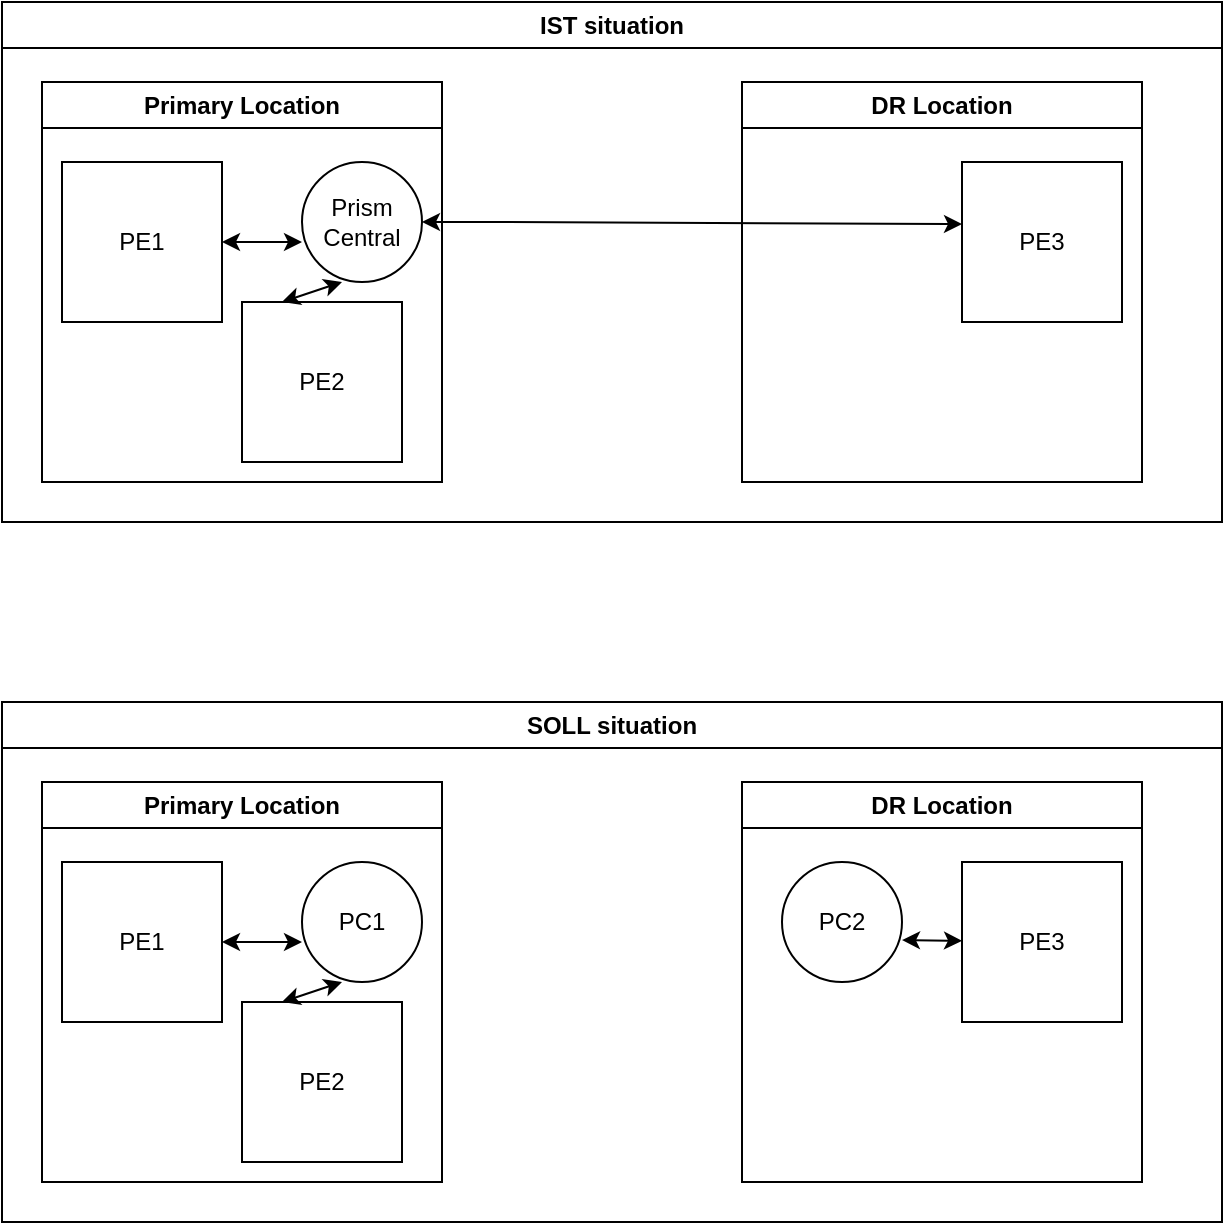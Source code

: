 <mxfile version="24.9.3">
  <diagram name="Pagina-1" id="wGSwFEroQtITKu6cOerQ">
    <mxGraphModel dx="1946" dy="978" grid="1" gridSize="10" guides="1" tooltips="1" connect="1" arrows="1" fold="1" page="1" pageScale="1" pageWidth="827" pageHeight="1169" math="0" shadow="0">
      <root>
        <mxCell id="0" />
        <mxCell id="1" parent="0" />
        <mxCell id="YmjVHsQyhy_1mbR8aOv2-1" value="Primary Location" style="swimlane;whiteSpace=wrap;html=1;" vertex="1" parent="1">
          <mxGeometry x="90" y="200" width="200" height="200" as="geometry" />
        </mxCell>
        <mxCell id="YmjVHsQyhy_1mbR8aOv2-3" value="Prism&lt;br&gt; Central" style="ellipse;whiteSpace=wrap;html=1;aspect=fixed;" vertex="1" parent="YmjVHsQyhy_1mbR8aOv2-1">
          <mxGeometry x="130" y="40" width="60" height="60" as="geometry" />
        </mxCell>
        <mxCell id="YmjVHsQyhy_1mbR8aOv2-5" value="PE1" style="whiteSpace=wrap;html=1;aspect=fixed;" vertex="1" parent="YmjVHsQyhy_1mbR8aOv2-1">
          <mxGeometry x="10" y="40" width="80" height="80" as="geometry" />
        </mxCell>
        <mxCell id="YmjVHsQyhy_1mbR8aOv2-4" value="PE2" style="whiteSpace=wrap;html=1;aspect=fixed;" vertex="1" parent="YmjVHsQyhy_1mbR8aOv2-1">
          <mxGeometry x="100" y="110" width="80" height="80" as="geometry" />
        </mxCell>
        <mxCell id="YmjVHsQyhy_1mbR8aOv2-9" value="" style="endArrow=classic;startArrow=classic;html=1;rounded=0;exitX=1;exitY=0.5;exitDx=0;exitDy=0;entryX=0;entryY=0.667;entryDx=0;entryDy=0;entryPerimeter=0;" edge="1" parent="YmjVHsQyhy_1mbR8aOv2-1" source="YmjVHsQyhy_1mbR8aOv2-5" target="YmjVHsQyhy_1mbR8aOv2-3">
          <mxGeometry width="50" height="50" relative="1" as="geometry">
            <mxPoint x="80" y="110" as="sourcePoint" />
            <mxPoint x="130" y="60" as="targetPoint" />
            <Array as="points" />
          </mxGeometry>
        </mxCell>
        <mxCell id="YmjVHsQyhy_1mbR8aOv2-11" value="" style="endArrow=classic;startArrow=classic;html=1;rounded=0;exitX=0.25;exitY=0;exitDx=0;exitDy=0;" edge="1" parent="YmjVHsQyhy_1mbR8aOv2-1" source="YmjVHsQyhy_1mbR8aOv2-4">
          <mxGeometry width="50" height="50" relative="1" as="geometry">
            <mxPoint x="100" y="150" as="sourcePoint" />
            <mxPoint x="150" y="100" as="targetPoint" />
          </mxGeometry>
        </mxCell>
        <mxCell id="YmjVHsQyhy_1mbR8aOv2-2" value="DR Location" style="swimlane;whiteSpace=wrap;html=1;" vertex="1" parent="1">
          <mxGeometry x="440" y="200" width="200" height="200" as="geometry" />
        </mxCell>
        <mxCell id="YmjVHsQyhy_1mbR8aOv2-7" value="PE3" style="whiteSpace=wrap;html=1;aspect=fixed;" vertex="1" parent="YmjVHsQyhy_1mbR8aOv2-2">
          <mxGeometry x="110" y="40" width="80" height="80" as="geometry" />
        </mxCell>
        <mxCell id="YmjVHsQyhy_1mbR8aOv2-8" value="" style="endArrow=classic;startArrow=classic;html=1;rounded=0;entryX=0;entryY=0.388;entryDx=0;entryDy=0;entryPerimeter=0;" edge="1" parent="1" target="YmjVHsQyhy_1mbR8aOv2-7">
          <mxGeometry width="50" height="50" relative="1" as="geometry">
            <mxPoint x="280" y="270" as="sourcePoint" />
            <mxPoint x="370" y="270" as="targetPoint" />
            <Array as="points">
              <mxPoint x="320" y="270" />
            </Array>
          </mxGeometry>
        </mxCell>
        <mxCell id="YmjVHsQyhy_1mbR8aOv2-12" value="IST situation" style="swimlane;whiteSpace=wrap;html=1;" vertex="1" parent="1">
          <mxGeometry x="70" y="160" width="610" height="260" as="geometry" />
        </mxCell>
        <mxCell id="YmjVHsQyhy_1mbR8aOv2-13" value="Primary Location" style="swimlane;whiteSpace=wrap;html=1;" vertex="1" parent="1">
          <mxGeometry x="90" y="550" width="200" height="200" as="geometry" />
        </mxCell>
        <mxCell id="YmjVHsQyhy_1mbR8aOv2-14" value="PC1" style="ellipse;whiteSpace=wrap;html=1;aspect=fixed;" vertex="1" parent="YmjVHsQyhy_1mbR8aOv2-13">
          <mxGeometry x="130" y="40" width="60" height="60" as="geometry" />
        </mxCell>
        <mxCell id="YmjVHsQyhy_1mbR8aOv2-15" value="PE1" style="whiteSpace=wrap;html=1;aspect=fixed;" vertex="1" parent="YmjVHsQyhy_1mbR8aOv2-13">
          <mxGeometry x="10" y="40" width="80" height="80" as="geometry" />
        </mxCell>
        <mxCell id="YmjVHsQyhy_1mbR8aOv2-16" value="PE2" style="whiteSpace=wrap;html=1;aspect=fixed;" vertex="1" parent="YmjVHsQyhy_1mbR8aOv2-13">
          <mxGeometry x="100" y="110" width="80" height="80" as="geometry" />
        </mxCell>
        <mxCell id="YmjVHsQyhy_1mbR8aOv2-17" value="" style="endArrow=classic;startArrow=classic;html=1;rounded=0;exitX=1;exitY=0.5;exitDx=0;exitDy=0;entryX=0;entryY=0.667;entryDx=0;entryDy=0;entryPerimeter=0;" edge="1" parent="YmjVHsQyhy_1mbR8aOv2-13" source="YmjVHsQyhy_1mbR8aOv2-15" target="YmjVHsQyhy_1mbR8aOv2-14">
          <mxGeometry width="50" height="50" relative="1" as="geometry">
            <mxPoint x="80" y="110" as="sourcePoint" />
            <mxPoint x="130" y="60" as="targetPoint" />
            <Array as="points" />
          </mxGeometry>
        </mxCell>
        <mxCell id="YmjVHsQyhy_1mbR8aOv2-18" value="" style="endArrow=classic;startArrow=classic;html=1;rounded=0;exitX=0.25;exitY=0;exitDx=0;exitDy=0;" edge="1" parent="YmjVHsQyhy_1mbR8aOv2-13" source="YmjVHsQyhy_1mbR8aOv2-16">
          <mxGeometry width="50" height="50" relative="1" as="geometry">
            <mxPoint x="100" y="150" as="sourcePoint" />
            <mxPoint x="150" y="100" as="targetPoint" />
          </mxGeometry>
        </mxCell>
        <mxCell id="YmjVHsQyhy_1mbR8aOv2-19" value="DR Location" style="swimlane;whiteSpace=wrap;html=1;" vertex="1" parent="1">
          <mxGeometry x="440" y="550" width="200" height="200" as="geometry" />
        </mxCell>
        <mxCell id="YmjVHsQyhy_1mbR8aOv2-20" value="PE3" style="whiteSpace=wrap;html=1;aspect=fixed;" vertex="1" parent="YmjVHsQyhy_1mbR8aOv2-19">
          <mxGeometry x="110" y="40" width="80" height="80" as="geometry" />
        </mxCell>
        <mxCell id="YmjVHsQyhy_1mbR8aOv2-22" value="SOLL situation" style="swimlane;whiteSpace=wrap;html=1;" vertex="1" parent="1">
          <mxGeometry x="70" y="510" width="610" height="260" as="geometry" />
        </mxCell>
        <mxCell id="YmjVHsQyhy_1mbR8aOv2-23" value="&lt;div&gt;PC2&lt;/div&gt;" style="ellipse;whiteSpace=wrap;html=1;aspect=fixed;" vertex="1" parent="YmjVHsQyhy_1mbR8aOv2-22">
          <mxGeometry x="390" y="80" width="60" height="60" as="geometry" />
        </mxCell>
        <mxCell id="YmjVHsQyhy_1mbR8aOv2-24" value="" style="endArrow=classic;startArrow=classic;html=1;rounded=0;exitX=1;exitY=0.65;exitDx=0;exitDy=0;exitPerimeter=0;" edge="1" parent="1" source="YmjVHsQyhy_1mbR8aOv2-23" target="YmjVHsQyhy_1mbR8aOv2-20">
          <mxGeometry width="50" height="50" relative="1" as="geometry">
            <mxPoint x="500" y="680" as="sourcePoint" />
            <mxPoint x="550" y="630" as="targetPoint" />
          </mxGeometry>
        </mxCell>
      </root>
    </mxGraphModel>
  </diagram>
</mxfile>
